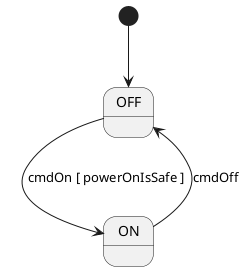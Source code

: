 @startuml

[*] --> OFF

state OFF

state ON

OFF --> ON : cmdOn [ powerOnIsSafe ]
ON --> OFF : cmdOff

@enduml
